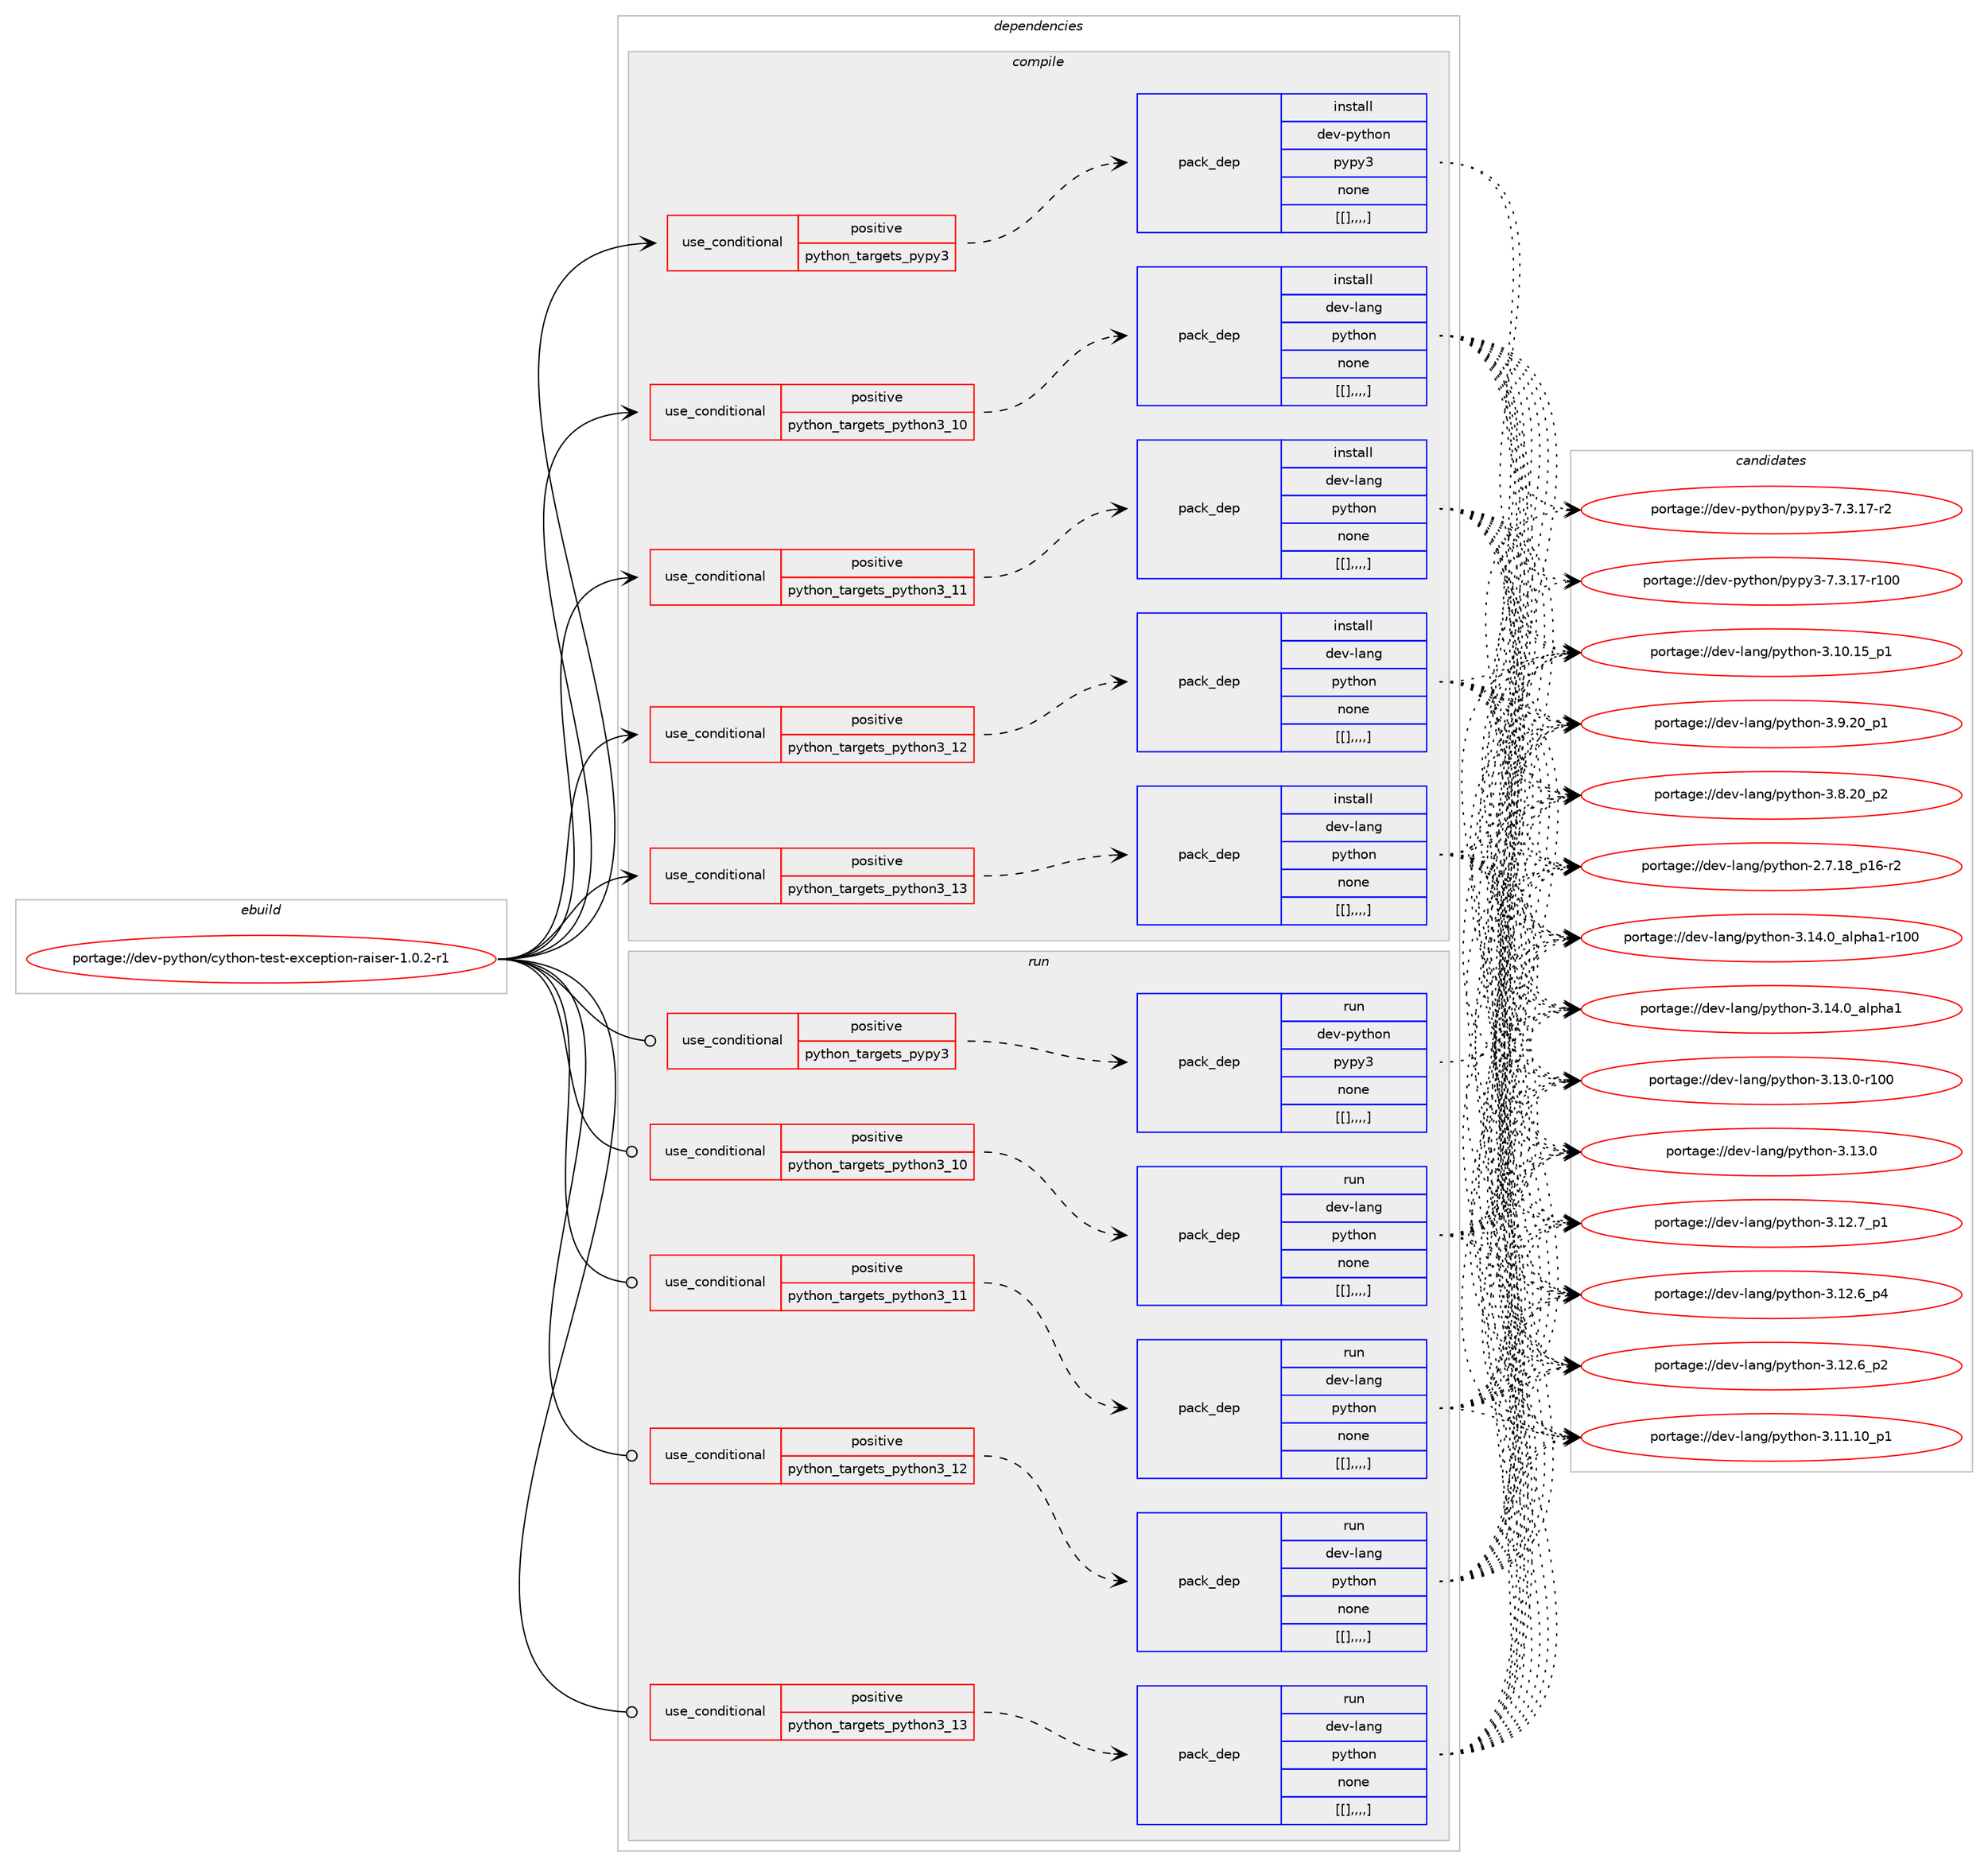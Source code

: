 digraph prolog {

# *************
# Graph options
# *************

newrank=true;
concentrate=true;
compound=true;
graph [rankdir=LR,fontname=Helvetica,fontsize=10,ranksep=1.5];#, ranksep=2.5, nodesep=0.2];
edge  [arrowhead=vee];
node  [fontname=Helvetica,fontsize=10];

# **********
# The ebuild
# **********

subgraph cluster_leftcol {
color=gray;
label=<<i>ebuild</i>>;
id [label="portage://dev-python/cython-test-exception-raiser-1.0.2-r1", color=red, width=4, href="../dev-python/cython-test-exception-raiser-1.0.2-r1.svg"];
}

# ****************
# The dependencies
# ****************

subgraph cluster_midcol {
color=gray;
label=<<i>dependencies</i>>;
subgraph cluster_compile {
fillcolor="#eeeeee";
style=filled;
label=<<i>compile</i>>;
subgraph cond34249 {
dependency150198 [label=<<TABLE BORDER="0" CELLBORDER="1" CELLSPACING="0" CELLPADDING="4"><TR><TD ROWSPAN="3" CELLPADDING="10">use_conditional</TD></TR><TR><TD>positive</TD></TR><TR><TD>python_targets_pypy3</TD></TR></TABLE>>, shape=none, color=red];
subgraph pack114633 {
dependency150204 [label=<<TABLE BORDER="0" CELLBORDER="1" CELLSPACING="0" CELLPADDING="4" WIDTH="220"><TR><TD ROWSPAN="6" CELLPADDING="30">pack_dep</TD></TR><TR><TD WIDTH="110">install</TD></TR><TR><TD>dev-python</TD></TR><TR><TD>pypy3</TD></TR><TR><TD>none</TD></TR><TR><TD>[[],,,,]</TD></TR></TABLE>>, shape=none, color=blue];
}
dependency150198:e -> dependency150204:w [weight=20,style="dashed",arrowhead="vee"];
}
id:e -> dependency150198:w [weight=20,style="solid",arrowhead="vee"];
subgraph cond34253 {
dependency150217 [label=<<TABLE BORDER="0" CELLBORDER="1" CELLSPACING="0" CELLPADDING="4"><TR><TD ROWSPAN="3" CELLPADDING="10">use_conditional</TD></TR><TR><TD>positive</TD></TR><TR><TD>python_targets_python3_10</TD></TR></TABLE>>, shape=none, color=red];
subgraph pack114649 {
dependency150246 [label=<<TABLE BORDER="0" CELLBORDER="1" CELLSPACING="0" CELLPADDING="4" WIDTH="220"><TR><TD ROWSPAN="6" CELLPADDING="30">pack_dep</TD></TR><TR><TD WIDTH="110">install</TD></TR><TR><TD>dev-lang</TD></TR><TR><TD>python</TD></TR><TR><TD>none</TD></TR><TR><TD>[[],,,,]</TD></TR></TABLE>>, shape=none, color=blue];
}
dependency150217:e -> dependency150246:w [weight=20,style="dashed",arrowhead="vee"];
}
id:e -> dependency150217:w [weight=20,style="solid",arrowhead="vee"];
subgraph cond34271 {
dependency150259 [label=<<TABLE BORDER="0" CELLBORDER="1" CELLSPACING="0" CELLPADDING="4"><TR><TD ROWSPAN="3" CELLPADDING="10">use_conditional</TD></TR><TR><TD>positive</TD></TR><TR><TD>python_targets_python3_11</TD></TR></TABLE>>, shape=none, color=red];
subgraph pack114677 {
dependency150288 [label=<<TABLE BORDER="0" CELLBORDER="1" CELLSPACING="0" CELLPADDING="4" WIDTH="220"><TR><TD ROWSPAN="6" CELLPADDING="30">pack_dep</TD></TR><TR><TD WIDTH="110">install</TD></TR><TR><TD>dev-lang</TD></TR><TR><TD>python</TD></TR><TR><TD>none</TD></TR><TR><TD>[[],,,,]</TD></TR></TABLE>>, shape=none, color=blue];
}
dependency150259:e -> dependency150288:w [weight=20,style="dashed",arrowhead="vee"];
}
id:e -> dependency150259:w [weight=20,style="solid",arrowhead="vee"];
subgraph cond34295 {
dependency150306 [label=<<TABLE BORDER="0" CELLBORDER="1" CELLSPACING="0" CELLPADDING="4"><TR><TD ROWSPAN="3" CELLPADDING="10">use_conditional</TD></TR><TR><TD>positive</TD></TR><TR><TD>python_targets_python3_12</TD></TR></TABLE>>, shape=none, color=red];
subgraph pack114693 {
dependency150312 [label=<<TABLE BORDER="0" CELLBORDER="1" CELLSPACING="0" CELLPADDING="4" WIDTH="220"><TR><TD ROWSPAN="6" CELLPADDING="30">pack_dep</TD></TR><TR><TD WIDTH="110">install</TD></TR><TR><TD>dev-lang</TD></TR><TR><TD>python</TD></TR><TR><TD>none</TD></TR><TR><TD>[[],,,,]</TD></TR></TABLE>>, shape=none, color=blue];
}
dependency150306:e -> dependency150312:w [weight=20,style="dashed",arrowhead="vee"];
}
id:e -> dependency150306:w [weight=20,style="solid",arrowhead="vee"];
subgraph cond34319 {
dependency150383 [label=<<TABLE BORDER="0" CELLBORDER="1" CELLSPACING="0" CELLPADDING="4"><TR><TD ROWSPAN="3" CELLPADDING="10">use_conditional</TD></TR><TR><TD>positive</TD></TR><TR><TD>python_targets_python3_13</TD></TR></TABLE>>, shape=none, color=red];
subgraph pack114750 {
dependency150406 [label=<<TABLE BORDER="0" CELLBORDER="1" CELLSPACING="0" CELLPADDING="4" WIDTH="220"><TR><TD ROWSPAN="6" CELLPADDING="30">pack_dep</TD></TR><TR><TD WIDTH="110">install</TD></TR><TR><TD>dev-lang</TD></TR><TR><TD>python</TD></TR><TR><TD>none</TD></TR><TR><TD>[[],,,,]</TD></TR></TABLE>>, shape=none, color=blue];
}
dependency150383:e -> dependency150406:w [weight=20,style="dashed",arrowhead="vee"];
}
id:e -> dependency150383:w [weight=20,style="solid",arrowhead="vee"];
}
subgraph cluster_compileandrun {
fillcolor="#eeeeee";
style=filled;
label=<<i>compile and run</i>>;
}
subgraph cluster_run {
fillcolor="#eeeeee";
style=filled;
label=<<i>run</i>>;
subgraph cond34347 {
dependency150430 [label=<<TABLE BORDER="0" CELLBORDER="1" CELLSPACING="0" CELLPADDING="4"><TR><TD ROWSPAN="3" CELLPADDING="10">use_conditional</TD></TR><TR><TD>positive</TD></TR><TR><TD>python_targets_pypy3</TD></TR></TABLE>>, shape=none, color=red];
subgraph pack114772 {
dependency150445 [label=<<TABLE BORDER="0" CELLBORDER="1" CELLSPACING="0" CELLPADDING="4" WIDTH="220"><TR><TD ROWSPAN="6" CELLPADDING="30">pack_dep</TD></TR><TR><TD WIDTH="110">run</TD></TR><TR><TD>dev-python</TD></TR><TR><TD>pypy3</TD></TR><TR><TD>none</TD></TR><TR><TD>[[],,,,]</TD></TR></TABLE>>, shape=none, color=blue];
}
dependency150430:e -> dependency150445:w [weight=20,style="dashed",arrowhead="vee"];
}
id:e -> dependency150430:w [weight=20,style="solid",arrowhead="odot"];
subgraph cond34396 {
dependency150523 [label=<<TABLE BORDER="0" CELLBORDER="1" CELLSPACING="0" CELLPADDING="4"><TR><TD ROWSPAN="3" CELLPADDING="10">use_conditional</TD></TR><TR><TD>positive</TD></TR><TR><TD>python_targets_python3_10</TD></TR></TABLE>>, shape=none, color=red];
subgraph pack114819 {
dependency150528 [label=<<TABLE BORDER="0" CELLBORDER="1" CELLSPACING="0" CELLPADDING="4" WIDTH="220"><TR><TD ROWSPAN="6" CELLPADDING="30">pack_dep</TD></TR><TR><TD WIDTH="110">run</TD></TR><TR><TD>dev-lang</TD></TR><TR><TD>python</TD></TR><TR><TD>none</TD></TR><TR><TD>[[],,,,]</TD></TR></TABLE>>, shape=none, color=blue];
}
dependency150523:e -> dependency150528:w [weight=20,style="dashed",arrowhead="vee"];
}
id:e -> dependency150523:w [weight=20,style="solid",arrowhead="odot"];
subgraph cond34402 {
dependency150573 [label=<<TABLE BORDER="0" CELLBORDER="1" CELLSPACING="0" CELLPADDING="4"><TR><TD ROWSPAN="3" CELLPADDING="10">use_conditional</TD></TR><TR><TD>positive</TD></TR><TR><TD>python_targets_python3_11</TD></TR></TABLE>>, shape=none, color=red];
subgraph pack114856 {
dependency150614 [label=<<TABLE BORDER="0" CELLBORDER="1" CELLSPACING="0" CELLPADDING="4" WIDTH="220"><TR><TD ROWSPAN="6" CELLPADDING="30">pack_dep</TD></TR><TR><TD WIDTH="110">run</TD></TR><TR><TD>dev-lang</TD></TR><TR><TD>python</TD></TR><TR><TD>none</TD></TR><TR><TD>[[],,,,]</TD></TR></TABLE>>, shape=none, color=blue];
}
dependency150573:e -> dependency150614:w [weight=20,style="dashed",arrowhead="vee"];
}
id:e -> dependency150573:w [weight=20,style="solid",arrowhead="odot"];
subgraph cond34440 {
dependency150618 [label=<<TABLE BORDER="0" CELLBORDER="1" CELLSPACING="0" CELLPADDING="4"><TR><TD ROWSPAN="3" CELLPADDING="10">use_conditional</TD></TR><TR><TD>positive</TD></TR><TR><TD>python_targets_python3_12</TD></TR></TABLE>>, shape=none, color=red];
subgraph pack114868 {
dependency150639 [label=<<TABLE BORDER="0" CELLBORDER="1" CELLSPACING="0" CELLPADDING="4" WIDTH="220"><TR><TD ROWSPAN="6" CELLPADDING="30">pack_dep</TD></TR><TR><TD WIDTH="110">run</TD></TR><TR><TD>dev-lang</TD></TR><TR><TD>python</TD></TR><TR><TD>none</TD></TR><TR><TD>[[],,,,]</TD></TR></TABLE>>, shape=none, color=blue];
}
dependency150618:e -> dependency150639:w [weight=20,style="dashed",arrowhead="vee"];
}
id:e -> dependency150618:w [weight=20,style="solid",arrowhead="odot"];
subgraph cond34461 {
dependency150701 [label=<<TABLE BORDER="0" CELLBORDER="1" CELLSPACING="0" CELLPADDING="4"><TR><TD ROWSPAN="3" CELLPADDING="10">use_conditional</TD></TR><TR><TD>positive</TD></TR><TR><TD>python_targets_python3_13</TD></TR></TABLE>>, shape=none, color=red];
subgraph pack114937 {
dependency150763 [label=<<TABLE BORDER="0" CELLBORDER="1" CELLSPACING="0" CELLPADDING="4" WIDTH="220"><TR><TD ROWSPAN="6" CELLPADDING="30">pack_dep</TD></TR><TR><TD WIDTH="110">run</TD></TR><TR><TD>dev-lang</TD></TR><TR><TD>python</TD></TR><TR><TD>none</TD></TR><TR><TD>[[],,,,]</TD></TR></TABLE>>, shape=none, color=blue];
}
dependency150701:e -> dependency150763:w [weight=20,style="dashed",arrowhead="vee"];
}
id:e -> dependency150701:w [weight=20,style="solid",arrowhead="odot"];
}
}

# **************
# The candidates
# **************

subgraph cluster_choices {
rank=same;
color=gray;
label=<<i>candidates</i>>;

subgraph choice114696 {
color=black;
nodesep=1;
choice100101118451121211161041111104711212111212151455546514649554511450 [label="portage://dev-python/pypy3-7.3.17-r2", color=red, width=4,href="../dev-python/pypy3-7.3.17-r2.svg"];
choice1001011184511212111610411111047112121112121514555465146495545114494848 [label="portage://dev-python/pypy3-7.3.17-r100", color=red, width=4,href="../dev-python/pypy3-7.3.17-r100.svg"];
dependency150204:e -> choice100101118451121211161041111104711212111212151455546514649554511450:w [style=dotted,weight="100"];
dependency150204:e -> choice1001011184511212111610411111047112121112121514555465146495545114494848:w [style=dotted,weight="100"];
}
subgraph choice114698 {
color=black;
nodesep=1;
choice100101118451089711010347112121116104111110455146495246489597108112104974945114494848 [label="portage://dev-lang/python-3.14.0_alpha1-r100", color=red, width=4,href="../dev-lang/python-3.14.0_alpha1-r100.svg"];
choice1001011184510897110103471121211161041111104551464952464895971081121049749 [label="portage://dev-lang/python-3.14.0_alpha1", color=red, width=4,href="../dev-lang/python-3.14.0_alpha1.svg"];
choice1001011184510897110103471121211161041111104551464951464845114494848 [label="portage://dev-lang/python-3.13.0-r100", color=red, width=4,href="../dev-lang/python-3.13.0-r100.svg"];
choice10010111845108971101034711212111610411111045514649514648 [label="portage://dev-lang/python-3.13.0", color=red, width=4,href="../dev-lang/python-3.13.0.svg"];
choice100101118451089711010347112121116104111110455146495046559511249 [label="portage://dev-lang/python-3.12.7_p1", color=red, width=4,href="../dev-lang/python-3.12.7_p1.svg"];
choice100101118451089711010347112121116104111110455146495046549511252 [label="portage://dev-lang/python-3.12.6_p4", color=red, width=4,href="../dev-lang/python-3.12.6_p4.svg"];
choice100101118451089711010347112121116104111110455146495046549511250 [label="portage://dev-lang/python-3.12.6_p2", color=red, width=4,href="../dev-lang/python-3.12.6_p2.svg"];
choice10010111845108971101034711212111610411111045514649494649489511249 [label="portage://dev-lang/python-3.11.10_p1", color=red, width=4,href="../dev-lang/python-3.11.10_p1.svg"];
choice10010111845108971101034711212111610411111045514649484649539511249 [label="portage://dev-lang/python-3.10.15_p1", color=red, width=4,href="../dev-lang/python-3.10.15_p1.svg"];
choice100101118451089711010347112121116104111110455146574650489511249 [label="portage://dev-lang/python-3.9.20_p1", color=red, width=4,href="../dev-lang/python-3.9.20_p1.svg"];
choice100101118451089711010347112121116104111110455146564650489511250 [label="portage://dev-lang/python-3.8.20_p2", color=red, width=4,href="../dev-lang/python-3.8.20_p2.svg"];
choice100101118451089711010347112121116104111110455046554649569511249544511450 [label="portage://dev-lang/python-2.7.18_p16-r2", color=red, width=4,href="../dev-lang/python-2.7.18_p16-r2.svg"];
dependency150246:e -> choice100101118451089711010347112121116104111110455146495246489597108112104974945114494848:w [style=dotted,weight="100"];
dependency150246:e -> choice1001011184510897110103471121211161041111104551464952464895971081121049749:w [style=dotted,weight="100"];
dependency150246:e -> choice1001011184510897110103471121211161041111104551464951464845114494848:w [style=dotted,weight="100"];
dependency150246:e -> choice10010111845108971101034711212111610411111045514649514648:w [style=dotted,weight="100"];
dependency150246:e -> choice100101118451089711010347112121116104111110455146495046559511249:w [style=dotted,weight="100"];
dependency150246:e -> choice100101118451089711010347112121116104111110455146495046549511252:w [style=dotted,weight="100"];
dependency150246:e -> choice100101118451089711010347112121116104111110455146495046549511250:w [style=dotted,weight="100"];
dependency150246:e -> choice10010111845108971101034711212111610411111045514649494649489511249:w [style=dotted,weight="100"];
dependency150246:e -> choice10010111845108971101034711212111610411111045514649484649539511249:w [style=dotted,weight="100"];
dependency150246:e -> choice100101118451089711010347112121116104111110455146574650489511249:w [style=dotted,weight="100"];
dependency150246:e -> choice100101118451089711010347112121116104111110455146564650489511250:w [style=dotted,weight="100"];
dependency150246:e -> choice100101118451089711010347112121116104111110455046554649569511249544511450:w [style=dotted,weight="100"];
}
subgraph choice114704 {
color=black;
nodesep=1;
choice100101118451089711010347112121116104111110455146495246489597108112104974945114494848 [label="portage://dev-lang/python-3.14.0_alpha1-r100", color=red, width=4,href="../dev-lang/python-3.14.0_alpha1-r100.svg"];
choice1001011184510897110103471121211161041111104551464952464895971081121049749 [label="portage://dev-lang/python-3.14.0_alpha1", color=red, width=4,href="../dev-lang/python-3.14.0_alpha1.svg"];
choice1001011184510897110103471121211161041111104551464951464845114494848 [label="portage://dev-lang/python-3.13.0-r100", color=red, width=4,href="../dev-lang/python-3.13.0-r100.svg"];
choice10010111845108971101034711212111610411111045514649514648 [label="portage://dev-lang/python-3.13.0", color=red, width=4,href="../dev-lang/python-3.13.0.svg"];
choice100101118451089711010347112121116104111110455146495046559511249 [label="portage://dev-lang/python-3.12.7_p1", color=red, width=4,href="../dev-lang/python-3.12.7_p1.svg"];
choice100101118451089711010347112121116104111110455146495046549511252 [label="portage://dev-lang/python-3.12.6_p4", color=red, width=4,href="../dev-lang/python-3.12.6_p4.svg"];
choice100101118451089711010347112121116104111110455146495046549511250 [label="portage://dev-lang/python-3.12.6_p2", color=red, width=4,href="../dev-lang/python-3.12.6_p2.svg"];
choice10010111845108971101034711212111610411111045514649494649489511249 [label="portage://dev-lang/python-3.11.10_p1", color=red, width=4,href="../dev-lang/python-3.11.10_p1.svg"];
choice10010111845108971101034711212111610411111045514649484649539511249 [label="portage://dev-lang/python-3.10.15_p1", color=red, width=4,href="../dev-lang/python-3.10.15_p1.svg"];
choice100101118451089711010347112121116104111110455146574650489511249 [label="portage://dev-lang/python-3.9.20_p1", color=red, width=4,href="../dev-lang/python-3.9.20_p1.svg"];
choice100101118451089711010347112121116104111110455146564650489511250 [label="portage://dev-lang/python-3.8.20_p2", color=red, width=4,href="../dev-lang/python-3.8.20_p2.svg"];
choice100101118451089711010347112121116104111110455046554649569511249544511450 [label="portage://dev-lang/python-2.7.18_p16-r2", color=red, width=4,href="../dev-lang/python-2.7.18_p16-r2.svg"];
dependency150288:e -> choice100101118451089711010347112121116104111110455146495246489597108112104974945114494848:w [style=dotted,weight="100"];
dependency150288:e -> choice1001011184510897110103471121211161041111104551464952464895971081121049749:w [style=dotted,weight="100"];
dependency150288:e -> choice1001011184510897110103471121211161041111104551464951464845114494848:w [style=dotted,weight="100"];
dependency150288:e -> choice10010111845108971101034711212111610411111045514649514648:w [style=dotted,weight="100"];
dependency150288:e -> choice100101118451089711010347112121116104111110455146495046559511249:w [style=dotted,weight="100"];
dependency150288:e -> choice100101118451089711010347112121116104111110455146495046549511252:w [style=dotted,weight="100"];
dependency150288:e -> choice100101118451089711010347112121116104111110455146495046549511250:w [style=dotted,weight="100"];
dependency150288:e -> choice10010111845108971101034711212111610411111045514649494649489511249:w [style=dotted,weight="100"];
dependency150288:e -> choice10010111845108971101034711212111610411111045514649484649539511249:w [style=dotted,weight="100"];
dependency150288:e -> choice100101118451089711010347112121116104111110455146574650489511249:w [style=dotted,weight="100"];
dependency150288:e -> choice100101118451089711010347112121116104111110455146564650489511250:w [style=dotted,weight="100"];
dependency150288:e -> choice100101118451089711010347112121116104111110455046554649569511249544511450:w [style=dotted,weight="100"];
}
subgraph choice114714 {
color=black;
nodesep=1;
choice100101118451089711010347112121116104111110455146495246489597108112104974945114494848 [label="portage://dev-lang/python-3.14.0_alpha1-r100", color=red, width=4,href="../dev-lang/python-3.14.0_alpha1-r100.svg"];
choice1001011184510897110103471121211161041111104551464952464895971081121049749 [label="portage://dev-lang/python-3.14.0_alpha1", color=red, width=4,href="../dev-lang/python-3.14.0_alpha1.svg"];
choice1001011184510897110103471121211161041111104551464951464845114494848 [label="portage://dev-lang/python-3.13.0-r100", color=red, width=4,href="../dev-lang/python-3.13.0-r100.svg"];
choice10010111845108971101034711212111610411111045514649514648 [label="portage://dev-lang/python-3.13.0", color=red, width=4,href="../dev-lang/python-3.13.0.svg"];
choice100101118451089711010347112121116104111110455146495046559511249 [label="portage://dev-lang/python-3.12.7_p1", color=red, width=4,href="../dev-lang/python-3.12.7_p1.svg"];
choice100101118451089711010347112121116104111110455146495046549511252 [label="portage://dev-lang/python-3.12.6_p4", color=red, width=4,href="../dev-lang/python-3.12.6_p4.svg"];
choice100101118451089711010347112121116104111110455146495046549511250 [label="portage://dev-lang/python-3.12.6_p2", color=red, width=4,href="../dev-lang/python-3.12.6_p2.svg"];
choice10010111845108971101034711212111610411111045514649494649489511249 [label="portage://dev-lang/python-3.11.10_p1", color=red, width=4,href="../dev-lang/python-3.11.10_p1.svg"];
choice10010111845108971101034711212111610411111045514649484649539511249 [label="portage://dev-lang/python-3.10.15_p1", color=red, width=4,href="../dev-lang/python-3.10.15_p1.svg"];
choice100101118451089711010347112121116104111110455146574650489511249 [label="portage://dev-lang/python-3.9.20_p1", color=red, width=4,href="../dev-lang/python-3.9.20_p1.svg"];
choice100101118451089711010347112121116104111110455146564650489511250 [label="portage://dev-lang/python-3.8.20_p2", color=red, width=4,href="../dev-lang/python-3.8.20_p2.svg"];
choice100101118451089711010347112121116104111110455046554649569511249544511450 [label="portage://dev-lang/python-2.7.18_p16-r2", color=red, width=4,href="../dev-lang/python-2.7.18_p16-r2.svg"];
dependency150312:e -> choice100101118451089711010347112121116104111110455146495246489597108112104974945114494848:w [style=dotted,weight="100"];
dependency150312:e -> choice1001011184510897110103471121211161041111104551464952464895971081121049749:w [style=dotted,weight="100"];
dependency150312:e -> choice1001011184510897110103471121211161041111104551464951464845114494848:w [style=dotted,weight="100"];
dependency150312:e -> choice10010111845108971101034711212111610411111045514649514648:w [style=dotted,weight="100"];
dependency150312:e -> choice100101118451089711010347112121116104111110455146495046559511249:w [style=dotted,weight="100"];
dependency150312:e -> choice100101118451089711010347112121116104111110455146495046549511252:w [style=dotted,weight="100"];
dependency150312:e -> choice100101118451089711010347112121116104111110455146495046549511250:w [style=dotted,weight="100"];
dependency150312:e -> choice10010111845108971101034711212111610411111045514649494649489511249:w [style=dotted,weight="100"];
dependency150312:e -> choice10010111845108971101034711212111610411111045514649484649539511249:w [style=dotted,weight="100"];
dependency150312:e -> choice100101118451089711010347112121116104111110455146574650489511249:w [style=dotted,weight="100"];
dependency150312:e -> choice100101118451089711010347112121116104111110455146564650489511250:w [style=dotted,weight="100"];
dependency150312:e -> choice100101118451089711010347112121116104111110455046554649569511249544511450:w [style=dotted,weight="100"];
}
subgraph choice114719 {
color=black;
nodesep=1;
choice100101118451089711010347112121116104111110455146495246489597108112104974945114494848 [label="portage://dev-lang/python-3.14.0_alpha1-r100", color=red, width=4,href="../dev-lang/python-3.14.0_alpha1-r100.svg"];
choice1001011184510897110103471121211161041111104551464952464895971081121049749 [label="portage://dev-lang/python-3.14.0_alpha1", color=red, width=4,href="../dev-lang/python-3.14.0_alpha1.svg"];
choice1001011184510897110103471121211161041111104551464951464845114494848 [label="portage://dev-lang/python-3.13.0-r100", color=red, width=4,href="../dev-lang/python-3.13.0-r100.svg"];
choice10010111845108971101034711212111610411111045514649514648 [label="portage://dev-lang/python-3.13.0", color=red, width=4,href="../dev-lang/python-3.13.0.svg"];
choice100101118451089711010347112121116104111110455146495046559511249 [label="portage://dev-lang/python-3.12.7_p1", color=red, width=4,href="../dev-lang/python-3.12.7_p1.svg"];
choice100101118451089711010347112121116104111110455146495046549511252 [label="portage://dev-lang/python-3.12.6_p4", color=red, width=4,href="../dev-lang/python-3.12.6_p4.svg"];
choice100101118451089711010347112121116104111110455146495046549511250 [label="portage://dev-lang/python-3.12.6_p2", color=red, width=4,href="../dev-lang/python-3.12.6_p2.svg"];
choice10010111845108971101034711212111610411111045514649494649489511249 [label="portage://dev-lang/python-3.11.10_p1", color=red, width=4,href="../dev-lang/python-3.11.10_p1.svg"];
choice10010111845108971101034711212111610411111045514649484649539511249 [label="portage://dev-lang/python-3.10.15_p1", color=red, width=4,href="../dev-lang/python-3.10.15_p1.svg"];
choice100101118451089711010347112121116104111110455146574650489511249 [label="portage://dev-lang/python-3.9.20_p1", color=red, width=4,href="../dev-lang/python-3.9.20_p1.svg"];
choice100101118451089711010347112121116104111110455146564650489511250 [label="portage://dev-lang/python-3.8.20_p2", color=red, width=4,href="../dev-lang/python-3.8.20_p2.svg"];
choice100101118451089711010347112121116104111110455046554649569511249544511450 [label="portage://dev-lang/python-2.7.18_p16-r2", color=red, width=4,href="../dev-lang/python-2.7.18_p16-r2.svg"];
dependency150406:e -> choice100101118451089711010347112121116104111110455146495246489597108112104974945114494848:w [style=dotted,weight="100"];
dependency150406:e -> choice1001011184510897110103471121211161041111104551464952464895971081121049749:w [style=dotted,weight="100"];
dependency150406:e -> choice1001011184510897110103471121211161041111104551464951464845114494848:w [style=dotted,weight="100"];
dependency150406:e -> choice10010111845108971101034711212111610411111045514649514648:w [style=dotted,weight="100"];
dependency150406:e -> choice100101118451089711010347112121116104111110455146495046559511249:w [style=dotted,weight="100"];
dependency150406:e -> choice100101118451089711010347112121116104111110455146495046549511252:w [style=dotted,weight="100"];
dependency150406:e -> choice100101118451089711010347112121116104111110455146495046549511250:w [style=dotted,weight="100"];
dependency150406:e -> choice10010111845108971101034711212111610411111045514649494649489511249:w [style=dotted,weight="100"];
dependency150406:e -> choice10010111845108971101034711212111610411111045514649484649539511249:w [style=dotted,weight="100"];
dependency150406:e -> choice100101118451089711010347112121116104111110455146574650489511249:w [style=dotted,weight="100"];
dependency150406:e -> choice100101118451089711010347112121116104111110455146564650489511250:w [style=dotted,weight="100"];
dependency150406:e -> choice100101118451089711010347112121116104111110455046554649569511249544511450:w [style=dotted,weight="100"];
}
subgraph choice114737 {
color=black;
nodesep=1;
choice100101118451121211161041111104711212111212151455546514649554511450 [label="portage://dev-python/pypy3-7.3.17-r2", color=red, width=4,href="../dev-python/pypy3-7.3.17-r2.svg"];
choice1001011184511212111610411111047112121112121514555465146495545114494848 [label="portage://dev-python/pypy3-7.3.17-r100", color=red, width=4,href="../dev-python/pypy3-7.3.17-r100.svg"];
dependency150445:e -> choice100101118451121211161041111104711212111212151455546514649554511450:w [style=dotted,weight="100"];
dependency150445:e -> choice1001011184511212111610411111047112121112121514555465146495545114494848:w [style=dotted,weight="100"];
}
subgraph choice114766 {
color=black;
nodesep=1;
choice100101118451089711010347112121116104111110455146495246489597108112104974945114494848 [label="portage://dev-lang/python-3.14.0_alpha1-r100", color=red, width=4,href="../dev-lang/python-3.14.0_alpha1-r100.svg"];
choice1001011184510897110103471121211161041111104551464952464895971081121049749 [label="portage://dev-lang/python-3.14.0_alpha1", color=red, width=4,href="../dev-lang/python-3.14.0_alpha1.svg"];
choice1001011184510897110103471121211161041111104551464951464845114494848 [label="portage://dev-lang/python-3.13.0-r100", color=red, width=4,href="../dev-lang/python-3.13.0-r100.svg"];
choice10010111845108971101034711212111610411111045514649514648 [label="portage://dev-lang/python-3.13.0", color=red, width=4,href="../dev-lang/python-3.13.0.svg"];
choice100101118451089711010347112121116104111110455146495046559511249 [label="portage://dev-lang/python-3.12.7_p1", color=red, width=4,href="../dev-lang/python-3.12.7_p1.svg"];
choice100101118451089711010347112121116104111110455146495046549511252 [label="portage://dev-lang/python-3.12.6_p4", color=red, width=4,href="../dev-lang/python-3.12.6_p4.svg"];
choice100101118451089711010347112121116104111110455146495046549511250 [label="portage://dev-lang/python-3.12.6_p2", color=red, width=4,href="../dev-lang/python-3.12.6_p2.svg"];
choice10010111845108971101034711212111610411111045514649494649489511249 [label="portage://dev-lang/python-3.11.10_p1", color=red, width=4,href="../dev-lang/python-3.11.10_p1.svg"];
choice10010111845108971101034711212111610411111045514649484649539511249 [label="portage://dev-lang/python-3.10.15_p1", color=red, width=4,href="../dev-lang/python-3.10.15_p1.svg"];
choice100101118451089711010347112121116104111110455146574650489511249 [label="portage://dev-lang/python-3.9.20_p1", color=red, width=4,href="../dev-lang/python-3.9.20_p1.svg"];
choice100101118451089711010347112121116104111110455146564650489511250 [label="portage://dev-lang/python-3.8.20_p2", color=red, width=4,href="../dev-lang/python-3.8.20_p2.svg"];
choice100101118451089711010347112121116104111110455046554649569511249544511450 [label="portage://dev-lang/python-2.7.18_p16-r2", color=red, width=4,href="../dev-lang/python-2.7.18_p16-r2.svg"];
dependency150528:e -> choice100101118451089711010347112121116104111110455146495246489597108112104974945114494848:w [style=dotted,weight="100"];
dependency150528:e -> choice1001011184510897110103471121211161041111104551464952464895971081121049749:w [style=dotted,weight="100"];
dependency150528:e -> choice1001011184510897110103471121211161041111104551464951464845114494848:w [style=dotted,weight="100"];
dependency150528:e -> choice10010111845108971101034711212111610411111045514649514648:w [style=dotted,weight="100"];
dependency150528:e -> choice100101118451089711010347112121116104111110455146495046559511249:w [style=dotted,weight="100"];
dependency150528:e -> choice100101118451089711010347112121116104111110455146495046549511252:w [style=dotted,weight="100"];
dependency150528:e -> choice100101118451089711010347112121116104111110455146495046549511250:w [style=dotted,weight="100"];
dependency150528:e -> choice10010111845108971101034711212111610411111045514649494649489511249:w [style=dotted,weight="100"];
dependency150528:e -> choice10010111845108971101034711212111610411111045514649484649539511249:w [style=dotted,weight="100"];
dependency150528:e -> choice100101118451089711010347112121116104111110455146574650489511249:w [style=dotted,weight="100"];
dependency150528:e -> choice100101118451089711010347112121116104111110455146564650489511250:w [style=dotted,weight="100"];
dependency150528:e -> choice100101118451089711010347112121116104111110455046554649569511249544511450:w [style=dotted,weight="100"];
}
subgraph choice114784 {
color=black;
nodesep=1;
choice100101118451089711010347112121116104111110455146495246489597108112104974945114494848 [label="portage://dev-lang/python-3.14.0_alpha1-r100", color=red, width=4,href="../dev-lang/python-3.14.0_alpha1-r100.svg"];
choice1001011184510897110103471121211161041111104551464952464895971081121049749 [label="portage://dev-lang/python-3.14.0_alpha1", color=red, width=4,href="../dev-lang/python-3.14.0_alpha1.svg"];
choice1001011184510897110103471121211161041111104551464951464845114494848 [label="portage://dev-lang/python-3.13.0-r100", color=red, width=4,href="../dev-lang/python-3.13.0-r100.svg"];
choice10010111845108971101034711212111610411111045514649514648 [label="portage://dev-lang/python-3.13.0", color=red, width=4,href="../dev-lang/python-3.13.0.svg"];
choice100101118451089711010347112121116104111110455146495046559511249 [label="portage://dev-lang/python-3.12.7_p1", color=red, width=4,href="../dev-lang/python-3.12.7_p1.svg"];
choice100101118451089711010347112121116104111110455146495046549511252 [label="portage://dev-lang/python-3.12.6_p4", color=red, width=4,href="../dev-lang/python-3.12.6_p4.svg"];
choice100101118451089711010347112121116104111110455146495046549511250 [label="portage://dev-lang/python-3.12.6_p2", color=red, width=4,href="../dev-lang/python-3.12.6_p2.svg"];
choice10010111845108971101034711212111610411111045514649494649489511249 [label="portage://dev-lang/python-3.11.10_p1", color=red, width=4,href="../dev-lang/python-3.11.10_p1.svg"];
choice10010111845108971101034711212111610411111045514649484649539511249 [label="portage://dev-lang/python-3.10.15_p1", color=red, width=4,href="../dev-lang/python-3.10.15_p1.svg"];
choice100101118451089711010347112121116104111110455146574650489511249 [label="portage://dev-lang/python-3.9.20_p1", color=red, width=4,href="../dev-lang/python-3.9.20_p1.svg"];
choice100101118451089711010347112121116104111110455146564650489511250 [label="portage://dev-lang/python-3.8.20_p2", color=red, width=4,href="../dev-lang/python-3.8.20_p2.svg"];
choice100101118451089711010347112121116104111110455046554649569511249544511450 [label="portage://dev-lang/python-2.7.18_p16-r2", color=red, width=4,href="../dev-lang/python-2.7.18_p16-r2.svg"];
dependency150614:e -> choice100101118451089711010347112121116104111110455146495246489597108112104974945114494848:w [style=dotted,weight="100"];
dependency150614:e -> choice1001011184510897110103471121211161041111104551464952464895971081121049749:w [style=dotted,weight="100"];
dependency150614:e -> choice1001011184510897110103471121211161041111104551464951464845114494848:w [style=dotted,weight="100"];
dependency150614:e -> choice10010111845108971101034711212111610411111045514649514648:w [style=dotted,weight="100"];
dependency150614:e -> choice100101118451089711010347112121116104111110455146495046559511249:w [style=dotted,weight="100"];
dependency150614:e -> choice100101118451089711010347112121116104111110455146495046549511252:w [style=dotted,weight="100"];
dependency150614:e -> choice100101118451089711010347112121116104111110455146495046549511250:w [style=dotted,weight="100"];
dependency150614:e -> choice10010111845108971101034711212111610411111045514649494649489511249:w [style=dotted,weight="100"];
dependency150614:e -> choice10010111845108971101034711212111610411111045514649484649539511249:w [style=dotted,weight="100"];
dependency150614:e -> choice100101118451089711010347112121116104111110455146574650489511249:w [style=dotted,weight="100"];
dependency150614:e -> choice100101118451089711010347112121116104111110455146564650489511250:w [style=dotted,weight="100"];
dependency150614:e -> choice100101118451089711010347112121116104111110455046554649569511249544511450:w [style=dotted,weight="100"];
}
subgraph choice114826 {
color=black;
nodesep=1;
choice100101118451089711010347112121116104111110455146495246489597108112104974945114494848 [label="portage://dev-lang/python-3.14.0_alpha1-r100", color=red, width=4,href="../dev-lang/python-3.14.0_alpha1-r100.svg"];
choice1001011184510897110103471121211161041111104551464952464895971081121049749 [label="portage://dev-lang/python-3.14.0_alpha1", color=red, width=4,href="../dev-lang/python-3.14.0_alpha1.svg"];
choice1001011184510897110103471121211161041111104551464951464845114494848 [label="portage://dev-lang/python-3.13.0-r100", color=red, width=4,href="../dev-lang/python-3.13.0-r100.svg"];
choice10010111845108971101034711212111610411111045514649514648 [label="portage://dev-lang/python-3.13.0", color=red, width=4,href="../dev-lang/python-3.13.0.svg"];
choice100101118451089711010347112121116104111110455146495046559511249 [label="portage://dev-lang/python-3.12.7_p1", color=red, width=4,href="../dev-lang/python-3.12.7_p1.svg"];
choice100101118451089711010347112121116104111110455146495046549511252 [label="portage://dev-lang/python-3.12.6_p4", color=red, width=4,href="../dev-lang/python-3.12.6_p4.svg"];
choice100101118451089711010347112121116104111110455146495046549511250 [label="portage://dev-lang/python-3.12.6_p2", color=red, width=4,href="../dev-lang/python-3.12.6_p2.svg"];
choice10010111845108971101034711212111610411111045514649494649489511249 [label="portage://dev-lang/python-3.11.10_p1", color=red, width=4,href="../dev-lang/python-3.11.10_p1.svg"];
choice10010111845108971101034711212111610411111045514649484649539511249 [label="portage://dev-lang/python-3.10.15_p1", color=red, width=4,href="../dev-lang/python-3.10.15_p1.svg"];
choice100101118451089711010347112121116104111110455146574650489511249 [label="portage://dev-lang/python-3.9.20_p1", color=red, width=4,href="../dev-lang/python-3.9.20_p1.svg"];
choice100101118451089711010347112121116104111110455146564650489511250 [label="portage://dev-lang/python-3.8.20_p2", color=red, width=4,href="../dev-lang/python-3.8.20_p2.svg"];
choice100101118451089711010347112121116104111110455046554649569511249544511450 [label="portage://dev-lang/python-2.7.18_p16-r2", color=red, width=4,href="../dev-lang/python-2.7.18_p16-r2.svg"];
dependency150639:e -> choice100101118451089711010347112121116104111110455146495246489597108112104974945114494848:w [style=dotted,weight="100"];
dependency150639:e -> choice1001011184510897110103471121211161041111104551464952464895971081121049749:w [style=dotted,weight="100"];
dependency150639:e -> choice1001011184510897110103471121211161041111104551464951464845114494848:w [style=dotted,weight="100"];
dependency150639:e -> choice10010111845108971101034711212111610411111045514649514648:w [style=dotted,weight="100"];
dependency150639:e -> choice100101118451089711010347112121116104111110455146495046559511249:w [style=dotted,weight="100"];
dependency150639:e -> choice100101118451089711010347112121116104111110455146495046549511252:w [style=dotted,weight="100"];
dependency150639:e -> choice100101118451089711010347112121116104111110455146495046549511250:w [style=dotted,weight="100"];
dependency150639:e -> choice10010111845108971101034711212111610411111045514649494649489511249:w [style=dotted,weight="100"];
dependency150639:e -> choice10010111845108971101034711212111610411111045514649484649539511249:w [style=dotted,weight="100"];
dependency150639:e -> choice100101118451089711010347112121116104111110455146574650489511249:w [style=dotted,weight="100"];
dependency150639:e -> choice100101118451089711010347112121116104111110455146564650489511250:w [style=dotted,weight="100"];
dependency150639:e -> choice100101118451089711010347112121116104111110455046554649569511249544511450:w [style=dotted,weight="100"];
}
subgraph choice114850 {
color=black;
nodesep=1;
choice100101118451089711010347112121116104111110455146495246489597108112104974945114494848 [label="portage://dev-lang/python-3.14.0_alpha1-r100", color=red, width=4,href="../dev-lang/python-3.14.0_alpha1-r100.svg"];
choice1001011184510897110103471121211161041111104551464952464895971081121049749 [label="portage://dev-lang/python-3.14.0_alpha1", color=red, width=4,href="../dev-lang/python-3.14.0_alpha1.svg"];
choice1001011184510897110103471121211161041111104551464951464845114494848 [label="portage://dev-lang/python-3.13.0-r100", color=red, width=4,href="../dev-lang/python-3.13.0-r100.svg"];
choice10010111845108971101034711212111610411111045514649514648 [label="portage://dev-lang/python-3.13.0", color=red, width=4,href="../dev-lang/python-3.13.0.svg"];
choice100101118451089711010347112121116104111110455146495046559511249 [label="portage://dev-lang/python-3.12.7_p1", color=red, width=4,href="../dev-lang/python-3.12.7_p1.svg"];
choice100101118451089711010347112121116104111110455146495046549511252 [label="portage://dev-lang/python-3.12.6_p4", color=red, width=4,href="../dev-lang/python-3.12.6_p4.svg"];
choice100101118451089711010347112121116104111110455146495046549511250 [label="portage://dev-lang/python-3.12.6_p2", color=red, width=4,href="../dev-lang/python-3.12.6_p2.svg"];
choice10010111845108971101034711212111610411111045514649494649489511249 [label="portage://dev-lang/python-3.11.10_p1", color=red, width=4,href="../dev-lang/python-3.11.10_p1.svg"];
choice10010111845108971101034711212111610411111045514649484649539511249 [label="portage://dev-lang/python-3.10.15_p1", color=red, width=4,href="../dev-lang/python-3.10.15_p1.svg"];
choice100101118451089711010347112121116104111110455146574650489511249 [label="portage://dev-lang/python-3.9.20_p1", color=red, width=4,href="../dev-lang/python-3.9.20_p1.svg"];
choice100101118451089711010347112121116104111110455146564650489511250 [label="portage://dev-lang/python-3.8.20_p2", color=red, width=4,href="../dev-lang/python-3.8.20_p2.svg"];
choice100101118451089711010347112121116104111110455046554649569511249544511450 [label="portage://dev-lang/python-2.7.18_p16-r2", color=red, width=4,href="../dev-lang/python-2.7.18_p16-r2.svg"];
dependency150763:e -> choice100101118451089711010347112121116104111110455146495246489597108112104974945114494848:w [style=dotted,weight="100"];
dependency150763:e -> choice1001011184510897110103471121211161041111104551464952464895971081121049749:w [style=dotted,weight="100"];
dependency150763:e -> choice1001011184510897110103471121211161041111104551464951464845114494848:w [style=dotted,weight="100"];
dependency150763:e -> choice10010111845108971101034711212111610411111045514649514648:w [style=dotted,weight="100"];
dependency150763:e -> choice100101118451089711010347112121116104111110455146495046559511249:w [style=dotted,weight="100"];
dependency150763:e -> choice100101118451089711010347112121116104111110455146495046549511252:w [style=dotted,weight="100"];
dependency150763:e -> choice100101118451089711010347112121116104111110455146495046549511250:w [style=dotted,weight="100"];
dependency150763:e -> choice10010111845108971101034711212111610411111045514649494649489511249:w [style=dotted,weight="100"];
dependency150763:e -> choice10010111845108971101034711212111610411111045514649484649539511249:w [style=dotted,weight="100"];
dependency150763:e -> choice100101118451089711010347112121116104111110455146574650489511249:w [style=dotted,weight="100"];
dependency150763:e -> choice100101118451089711010347112121116104111110455146564650489511250:w [style=dotted,weight="100"];
dependency150763:e -> choice100101118451089711010347112121116104111110455046554649569511249544511450:w [style=dotted,weight="100"];
}
}

}
